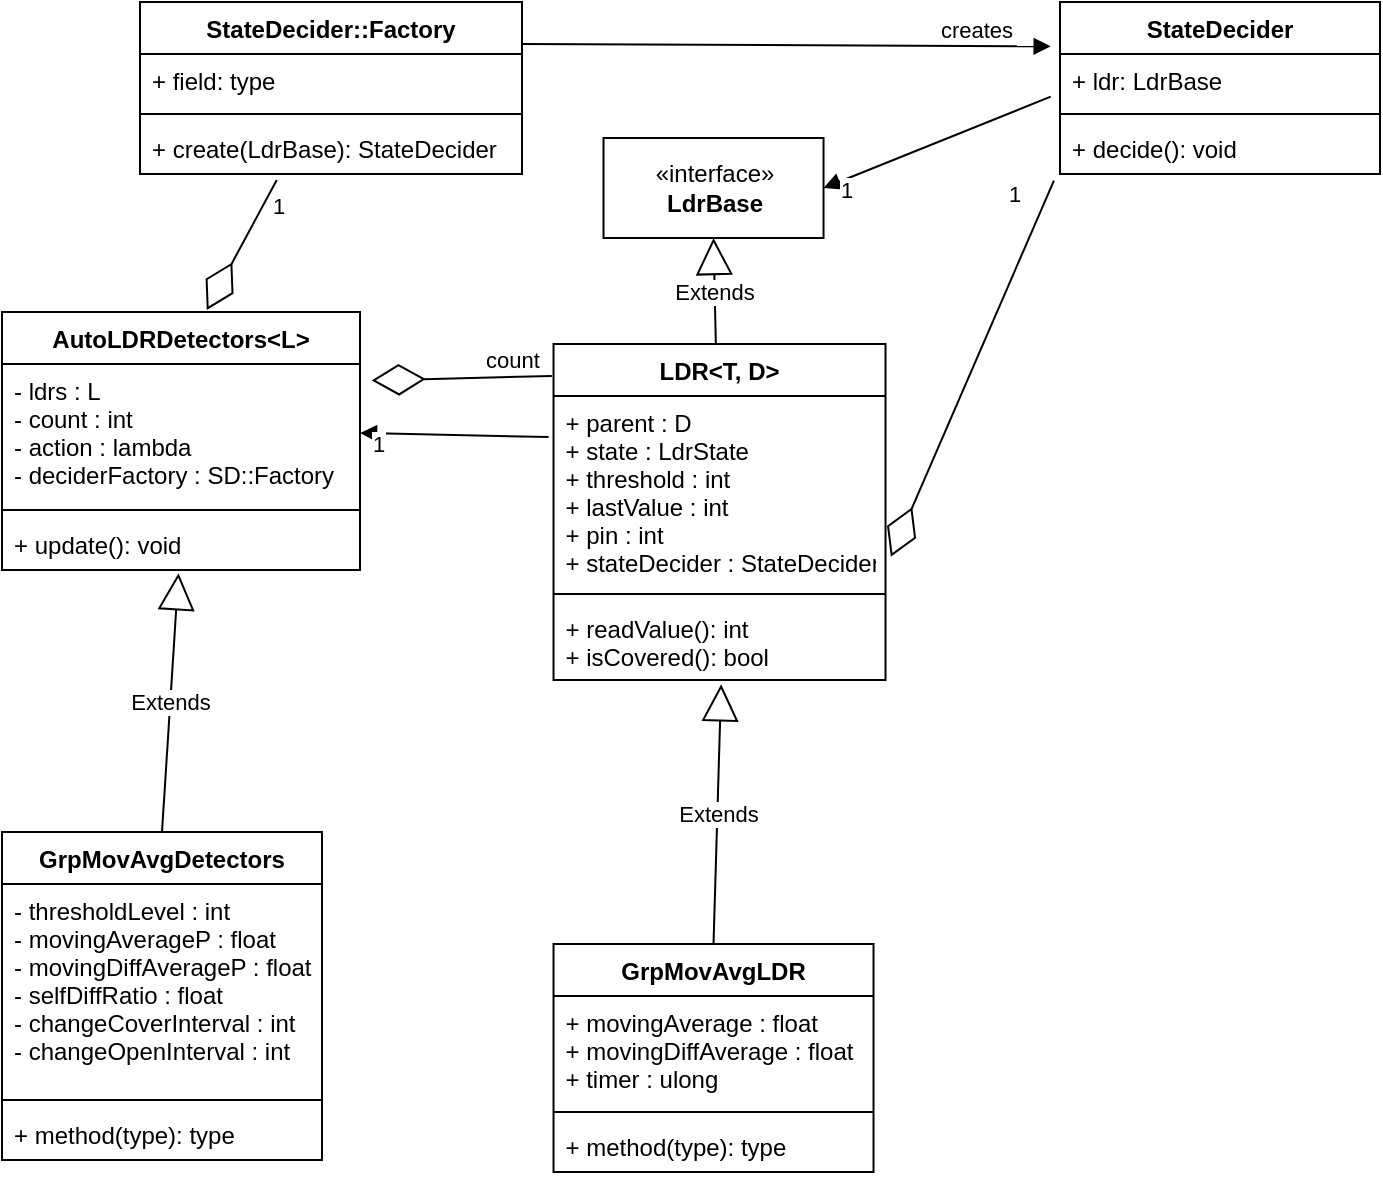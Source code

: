 <mxfile version="20.7.3" type="device"><diagram id="C5RBs43oDa-KdzZeNtuy" name="Page-1"><mxGraphModel dx="794" dy="508" grid="0" gridSize="10" guides="1" tooltips="1" connect="1" arrows="1" fold="1" page="1" pageScale="1" pageWidth="827" pageHeight="1169" math="0" shadow="0"><root><mxCell id="WIyWlLk6GJQsqaUBKTNV-0"/><mxCell id="WIyWlLk6GJQsqaUBKTNV-1" parent="WIyWlLk6GJQsqaUBKTNV-0"/><mxCell id="5OUVOq_VHRf_IlFjje-8-0" value="LDR&lt;T, D&gt;" style="swimlane;fontStyle=1;align=center;verticalAlign=top;childLayout=stackLayout;horizontal=1;startSize=26;horizontalStack=0;resizeParent=1;resizeParentMax=0;resizeLast=0;collapsible=1;marginBottom=0;" parent="WIyWlLk6GJQsqaUBKTNV-1" vertex="1"><mxGeometry x="366.76" y="179" width="166" height="168" as="geometry"/></mxCell><mxCell id="5OUVOq_VHRf_IlFjje-8-13" value="+ parent : D&#10;+ state : LdrState&#10;+ threshold : int&#10;+ lastValue : int&#10;+ pin : int&#10;+ stateDecider : StateDecider" style="text;strokeColor=none;fillColor=none;align=left;verticalAlign=top;spacingLeft=4;spacingRight=4;overflow=hidden;rotatable=0;points=[[0,0.5],[1,0.5]];portConstraint=eastwest;" parent="5OUVOq_VHRf_IlFjje-8-0" vertex="1"><mxGeometry y="26" width="166" height="95" as="geometry"/></mxCell><mxCell id="5OUVOq_VHRf_IlFjje-8-2" value="" style="line;strokeWidth=1;fillColor=none;align=left;verticalAlign=middle;spacingTop=-1;spacingLeft=3;spacingRight=3;rotatable=0;labelPosition=right;points=[];portConstraint=eastwest;strokeColor=inherit;" parent="5OUVOq_VHRf_IlFjje-8-0" vertex="1"><mxGeometry y="121" width="166" height="8" as="geometry"/></mxCell><mxCell id="5OUVOq_VHRf_IlFjje-8-3" value="+ readValue(): int&#10;+ isCovered(): bool" style="text;strokeColor=none;fillColor=none;align=left;verticalAlign=top;spacingLeft=4;spacingRight=4;overflow=hidden;rotatable=0;points=[[0,0.5],[1,0.5]];portConstraint=eastwest;" parent="5OUVOq_VHRf_IlFjje-8-0" vertex="1"><mxGeometry y="129" width="166" height="39" as="geometry"/></mxCell><mxCell id="5OUVOq_VHRf_IlFjje-8-4" value="AutoLDRDetectors&lt;L&gt;" style="swimlane;fontStyle=1;align=center;verticalAlign=top;childLayout=stackLayout;horizontal=1;startSize=26;horizontalStack=0;resizeParent=1;resizeParentMax=0;resizeLast=0;collapsible=1;marginBottom=0;" parent="WIyWlLk6GJQsqaUBKTNV-1" vertex="1"><mxGeometry x="91" y="163" width="179" height="129" as="geometry"/></mxCell><mxCell id="5OUVOq_VHRf_IlFjje-8-5" value="- ldrs : L&#10;- count : int&#10;- action : lambda&#10;- deciderFactory : SD::Factory" style="text;strokeColor=none;fillColor=none;align=left;verticalAlign=top;spacingLeft=4;spacingRight=4;overflow=hidden;rotatable=0;points=[[0,0.5],[1,0.5]];portConstraint=eastwest;" parent="5OUVOq_VHRf_IlFjje-8-4" vertex="1"><mxGeometry y="26" width="179" height="69" as="geometry"/></mxCell><mxCell id="5OUVOq_VHRf_IlFjje-8-6" value="" style="line;strokeWidth=1;fillColor=none;align=left;verticalAlign=middle;spacingTop=-1;spacingLeft=3;spacingRight=3;rotatable=0;labelPosition=right;points=[];portConstraint=eastwest;strokeColor=inherit;" parent="5OUVOq_VHRf_IlFjje-8-4" vertex="1"><mxGeometry y="95" width="179" height="8" as="geometry"/></mxCell><mxCell id="5OUVOq_VHRf_IlFjje-8-7" value="+ update(): void" style="text;strokeColor=none;fillColor=none;align=left;verticalAlign=top;spacingLeft=4;spacingRight=4;overflow=hidden;rotatable=0;points=[[0,0.5],[1,0.5]];portConstraint=eastwest;" parent="5OUVOq_VHRf_IlFjje-8-4" vertex="1"><mxGeometry y="103" width="179" height="26" as="geometry"/></mxCell><mxCell id="5OUVOq_VHRf_IlFjje-8-15" value="" style="endArrow=block;endFill=1;html=1;align=left;verticalAlign=top;rounded=0;entryX=1;entryY=0.5;entryDx=0;entryDy=0;exitX=-0.015;exitY=0.216;exitDx=0;exitDy=0;exitPerimeter=0;" parent="WIyWlLk6GJQsqaUBKTNV-1" source="5OUVOq_VHRf_IlFjje-8-13" target="5OUVOq_VHRf_IlFjje-8-5" edge="1"><mxGeometry x="-1" relative="1" as="geometry"><mxPoint x="401" y="263" as="sourcePoint"/><mxPoint x="391" y="473" as="targetPoint"/></mxGeometry></mxCell><mxCell id="5OUVOq_VHRf_IlFjje-8-31" value="1" style="edgeLabel;html=1;align=center;verticalAlign=middle;resizable=0;points=[];" parent="5OUVOq_VHRf_IlFjje-8-15" vertex="1" connectable="0"><mxGeometry x="0.818" y="3" relative="1" as="geometry"><mxPoint y="2" as="offset"/></mxGeometry></mxCell><mxCell id="5OUVOq_VHRf_IlFjje-8-18" value="GrpMovAvgLDR" style="swimlane;fontStyle=1;align=center;verticalAlign=top;childLayout=stackLayout;horizontal=1;startSize=26;horizontalStack=0;resizeParent=1;resizeParentMax=0;resizeLast=0;collapsible=1;marginBottom=0;" parent="WIyWlLk6GJQsqaUBKTNV-1" vertex="1"><mxGeometry x="366.76" y="479" width="160" height="114" as="geometry"/></mxCell><mxCell id="5OUVOq_VHRf_IlFjje-8-19" value="+ movingAverage : float&#10;+ movingDiffAverage : float&#10;+ timer : ulong" style="text;strokeColor=none;fillColor=none;align=left;verticalAlign=top;spacingLeft=4;spacingRight=4;overflow=hidden;rotatable=0;points=[[0,0.5],[1,0.5]];portConstraint=eastwest;" parent="5OUVOq_VHRf_IlFjje-8-18" vertex="1"><mxGeometry y="26" width="160" height="54" as="geometry"/></mxCell><mxCell id="5OUVOq_VHRf_IlFjje-8-20" value="" style="line;strokeWidth=1;fillColor=none;align=left;verticalAlign=middle;spacingTop=-1;spacingLeft=3;spacingRight=3;rotatable=0;labelPosition=right;points=[];portConstraint=eastwest;strokeColor=inherit;" parent="5OUVOq_VHRf_IlFjje-8-18" vertex="1"><mxGeometry y="80" width="160" height="8" as="geometry"/></mxCell><mxCell id="5OUVOq_VHRf_IlFjje-8-21" value="+ method(type): type" style="text;strokeColor=none;fillColor=none;align=left;verticalAlign=top;spacingLeft=4;spacingRight=4;overflow=hidden;rotatable=0;points=[[0,0.5],[1,0.5]];portConstraint=eastwest;" parent="5OUVOq_VHRf_IlFjje-8-18" vertex="1"><mxGeometry y="88" width="160" height="26" as="geometry"/></mxCell><mxCell id="5OUVOq_VHRf_IlFjje-8-22" value="Extends" style="endArrow=block;endSize=16;endFill=0;html=1;rounded=0;exitX=0.5;exitY=0;exitDx=0;exitDy=0;entryX=0.505;entryY=1.055;entryDx=0;entryDy=0;entryPerimeter=0;" parent="WIyWlLk6GJQsqaUBKTNV-1" source="5OUVOq_VHRf_IlFjje-8-18" target="5OUVOq_VHRf_IlFjje-8-3" edge="1"><mxGeometry width="160" relative="1" as="geometry"><mxPoint x="126.76" y="489" as="sourcePoint"/><mxPoint x="436.76" y="379" as="targetPoint"/></mxGeometry></mxCell><mxCell id="5OUVOq_VHRf_IlFjje-8-23" value="GrpMovAvgDetectors" style="swimlane;fontStyle=1;align=center;verticalAlign=top;childLayout=stackLayout;horizontal=1;startSize=26;horizontalStack=0;resizeParent=1;resizeParentMax=0;resizeLast=0;collapsible=1;marginBottom=0;" parent="WIyWlLk6GJQsqaUBKTNV-1" vertex="1"><mxGeometry x="91" y="423" width="160" height="164" as="geometry"/></mxCell><mxCell id="5OUVOq_VHRf_IlFjje-8-24" value="- thresholdLevel : int&#10;- movingAverageP : float&#10;- movingDiffAverageP : float&#10;- selfDiffRatio : float&#10;- changeCoverInterval : int&#10;- changeOpenInterval : int" style="text;strokeColor=none;fillColor=none;align=left;verticalAlign=top;spacingLeft=4;spacingRight=4;overflow=hidden;rotatable=0;points=[[0,0.5],[1,0.5]];portConstraint=eastwest;" parent="5OUVOq_VHRf_IlFjje-8-23" vertex="1"><mxGeometry y="26" width="160" height="104" as="geometry"/></mxCell><mxCell id="5OUVOq_VHRf_IlFjje-8-25" value="" style="line;strokeWidth=1;fillColor=none;align=left;verticalAlign=middle;spacingTop=-1;spacingLeft=3;spacingRight=3;rotatable=0;labelPosition=right;points=[];portConstraint=eastwest;strokeColor=inherit;" parent="5OUVOq_VHRf_IlFjje-8-23" vertex="1"><mxGeometry y="130" width="160" height="8" as="geometry"/></mxCell><mxCell id="5OUVOq_VHRf_IlFjje-8-26" value="+ method(type): type" style="text;strokeColor=none;fillColor=none;align=left;verticalAlign=top;spacingLeft=4;spacingRight=4;overflow=hidden;rotatable=0;points=[[0,0.5],[1,0.5]];portConstraint=eastwest;" parent="5OUVOq_VHRf_IlFjje-8-23" vertex="1"><mxGeometry y="138" width="160" height="26" as="geometry"/></mxCell><mxCell id="5OUVOq_VHRf_IlFjje-8-27" value="Extends" style="endArrow=block;endSize=16;endFill=0;html=1;rounded=0;entryX=0.493;entryY=1.062;entryDx=0;entryDy=0;entryPerimeter=0;exitX=0.5;exitY=0;exitDx=0;exitDy=0;" parent="WIyWlLk6GJQsqaUBKTNV-1" source="5OUVOq_VHRf_IlFjje-8-23" target="5OUVOq_VHRf_IlFjje-8-7" edge="1"><mxGeometry width="160" relative="1" as="geometry"><mxPoint x="201" y="393" as="sourcePoint"/><mxPoint x="461" y="683" as="targetPoint"/></mxGeometry></mxCell><mxCell id="5OUVOq_VHRf_IlFjje-8-29" value="" style="endArrow=diamondThin;endFill=0;endSize=24;html=1;rounded=0;entryX=1.033;entryY=0.119;entryDx=0;entryDy=0;entryPerimeter=0;exitX=-0.005;exitY=-0.105;exitDx=0;exitDy=0;exitPerimeter=0;" parent="WIyWlLk6GJQsqaUBKTNV-1" source="5OUVOq_VHRf_IlFjje-8-13" target="5OUVOq_VHRf_IlFjje-8-5" edge="1"><mxGeometry width="160" relative="1" as="geometry"><mxPoint x="221" y="473" as="sourcePoint"/><mxPoint x="381" y="473" as="targetPoint"/></mxGeometry></mxCell><mxCell id="5OUVOq_VHRf_IlFjje-8-30" value="count" style="edgeLabel;html=1;align=center;verticalAlign=middle;resizable=0;points=[];" parent="5OUVOq_VHRf_IlFjje-8-29" vertex="1" connectable="0"><mxGeometry x="-0.851" relative="1" as="geometry"><mxPoint x="-14" y="-8" as="offset"/></mxGeometry></mxCell><mxCell id="i4KP3PJb2SRCqDbHEmpt-2" value="«interface»&lt;br&gt;&lt;b&gt;LdrBase&lt;/b&gt;" style="html=1;" vertex="1" parent="WIyWlLk6GJQsqaUBKTNV-1"><mxGeometry x="391.76" y="76" width="110" height="50" as="geometry"/></mxCell><mxCell id="i4KP3PJb2SRCqDbHEmpt-3" value="Extends" style="endArrow=block;endSize=16;endFill=0;html=1;rounded=0;entryX=0.5;entryY=1;entryDx=0;entryDy=0;" edge="1" parent="WIyWlLk6GJQsqaUBKTNV-1" source="5OUVOq_VHRf_IlFjje-8-0" target="i4KP3PJb2SRCqDbHEmpt-2"><mxGeometry width="160" relative="1" as="geometry"><mxPoint x="574.76" y="263.43" as="sourcePoint"/><mxPoint x="575.56" y="122.575" as="targetPoint"/></mxGeometry></mxCell><mxCell id="i4KP3PJb2SRCqDbHEmpt-4" value="StateDecider" style="swimlane;fontStyle=1;align=center;verticalAlign=top;childLayout=stackLayout;horizontal=1;startSize=26;horizontalStack=0;resizeParent=1;resizeParentMax=0;resizeLast=0;collapsible=1;marginBottom=0;" vertex="1" parent="WIyWlLk6GJQsqaUBKTNV-1"><mxGeometry x="620" y="8" width="160" height="86" as="geometry"/></mxCell><mxCell id="i4KP3PJb2SRCqDbHEmpt-5" value="+ ldr: LdrBase" style="text;strokeColor=none;fillColor=none;align=left;verticalAlign=top;spacingLeft=4;spacingRight=4;overflow=hidden;rotatable=0;points=[[0,0.5],[1,0.5]];portConstraint=eastwest;" vertex="1" parent="i4KP3PJb2SRCqDbHEmpt-4"><mxGeometry y="26" width="160" height="26" as="geometry"/></mxCell><mxCell id="i4KP3PJb2SRCqDbHEmpt-6" value="" style="line;strokeWidth=1;fillColor=none;align=left;verticalAlign=middle;spacingTop=-1;spacingLeft=3;spacingRight=3;rotatable=0;labelPosition=right;points=[];portConstraint=eastwest;strokeColor=inherit;" vertex="1" parent="i4KP3PJb2SRCqDbHEmpt-4"><mxGeometry y="52" width="160" height="8" as="geometry"/></mxCell><mxCell id="i4KP3PJb2SRCqDbHEmpt-7" value="+ decide(): void" style="text;strokeColor=none;fillColor=none;align=left;verticalAlign=top;spacingLeft=4;spacingRight=4;overflow=hidden;rotatable=0;points=[[0,0.5],[1,0.5]];portConstraint=eastwest;" vertex="1" parent="i4KP3PJb2SRCqDbHEmpt-4"><mxGeometry y="60" width="160" height="26" as="geometry"/></mxCell><mxCell id="i4KP3PJb2SRCqDbHEmpt-8" value="" style="endArrow=block;endFill=1;html=1;align=left;verticalAlign=top;rounded=0;entryX=1;entryY=0.5;entryDx=0;entryDy=0;exitX=-0.029;exitY=0.821;exitDx=0;exitDy=0;exitPerimeter=0;" edge="1" parent="WIyWlLk6GJQsqaUBKTNV-1" source="i4KP3PJb2SRCqDbHEmpt-5" target="i4KP3PJb2SRCqDbHEmpt-2"><mxGeometry x="-1" relative="1" as="geometry"><mxPoint x="635.36" y="115.144" as="sourcePoint"/><mxPoint x="522" y="108" as="targetPoint"/></mxGeometry></mxCell><mxCell id="i4KP3PJb2SRCqDbHEmpt-9" value="1" style="edgeLabel;html=1;align=center;verticalAlign=middle;resizable=0;points=[];" vertex="1" connectable="0" parent="i4KP3PJb2SRCqDbHEmpt-8"><mxGeometry x="0.818" y="3" relative="1" as="geometry"><mxPoint y="2" as="offset"/></mxGeometry></mxCell><mxCell id="i4KP3PJb2SRCqDbHEmpt-10" value="" style="endArrow=diamondThin;endFill=0;endSize=24;html=1;rounded=0;entryX=1.016;entryY=0.846;entryDx=0;entryDy=0;entryPerimeter=0;exitX=-0.019;exitY=1.128;exitDx=0;exitDy=0;exitPerimeter=0;" edge="1" parent="WIyWlLk6GJQsqaUBKTNV-1" source="i4KP3PJb2SRCqDbHEmpt-7" target="5OUVOq_VHRf_IlFjje-8-13"><mxGeometry width="160" relative="1" as="geometry"><mxPoint x="637" y="146" as="sourcePoint"/><mxPoint x="533.35" y="262.906" as="targetPoint"/></mxGeometry></mxCell><mxCell id="i4KP3PJb2SRCqDbHEmpt-11" value="1" style="edgeLabel;html=1;align=center;verticalAlign=middle;resizable=0;points=[];" vertex="1" connectable="0" parent="i4KP3PJb2SRCqDbHEmpt-10"><mxGeometry x="-0.851" relative="1" as="geometry"><mxPoint x="-14" y="-8" as="offset"/></mxGeometry></mxCell><mxCell id="i4KP3PJb2SRCqDbHEmpt-12" value="StateDecider::Factory" style="swimlane;fontStyle=1;align=center;verticalAlign=top;childLayout=stackLayout;horizontal=1;startSize=26;horizontalStack=0;resizeParent=1;resizeParentMax=0;resizeLast=0;collapsible=1;marginBottom=0;" vertex="1" parent="WIyWlLk6GJQsqaUBKTNV-1"><mxGeometry x="160" y="8" width="191" height="86" as="geometry"/></mxCell><mxCell id="i4KP3PJb2SRCqDbHEmpt-13" value="+ field: type" style="text;strokeColor=none;fillColor=none;align=left;verticalAlign=top;spacingLeft=4;spacingRight=4;overflow=hidden;rotatable=0;points=[[0,0.5],[1,0.5]];portConstraint=eastwest;" vertex="1" parent="i4KP3PJb2SRCqDbHEmpt-12"><mxGeometry y="26" width="191" height="26" as="geometry"/></mxCell><mxCell id="i4KP3PJb2SRCqDbHEmpt-14" value="" style="line;strokeWidth=1;fillColor=none;align=left;verticalAlign=middle;spacingTop=-1;spacingLeft=3;spacingRight=3;rotatable=0;labelPosition=right;points=[];portConstraint=eastwest;strokeColor=inherit;" vertex="1" parent="i4KP3PJb2SRCqDbHEmpt-12"><mxGeometry y="52" width="191" height="8" as="geometry"/></mxCell><mxCell id="i4KP3PJb2SRCqDbHEmpt-15" value="+ create(LdrBase): StateDecider" style="text;strokeColor=none;fillColor=none;align=left;verticalAlign=top;spacingLeft=4;spacingRight=4;overflow=hidden;rotatable=0;points=[[0,0.5],[1,0.5]];portConstraint=eastwest;" vertex="1" parent="i4KP3PJb2SRCqDbHEmpt-12"><mxGeometry y="60" width="191" height="26" as="geometry"/></mxCell><mxCell id="i4KP3PJb2SRCqDbHEmpt-17" value="" style="endArrow=diamondThin;endFill=0;endSize=24;html=1;rounded=0;entryX=0.572;entryY=-0.008;entryDx=0;entryDy=0;entryPerimeter=0;exitX=0.358;exitY=1.115;exitDx=0;exitDy=0;exitPerimeter=0;" edge="1" parent="WIyWlLk6GJQsqaUBKTNV-1" source="i4KP3PJb2SRCqDbHEmpt-15" target="5OUVOq_VHRf_IlFjje-8-4"><mxGeometry width="160" relative="1" as="geometry"><mxPoint x="290.54" y="33.998" as="sourcePoint"/><mxPoint x="185.996" y="160.04" as="targetPoint"/></mxGeometry></mxCell><mxCell id="i4KP3PJb2SRCqDbHEmpt-18" value="1" style="edgeLabel;html=1;align=center;verticalAlign=middle;resizable=0;points=[];" vertex="1" connectable="0" parent="i4KP3PJb2SRCqDbHEmpt-17"><mxGeometry x="-0.851" relative="1" as="geometry"><mxPoint x="3" y="8" as="offset"/></mxGeometry></mxCell><mxCell id="i4KP3PJb2SRCqDbHEmpt-19" value="" style="endArrow=block;endFill=1;html=1;align=left;verticalAlign=top;rounded=0;entryX=-0.029;entryY=-0.128;entryDx=0;entryDy=0;exitX=1;exitY=0.25;exitDx=0;exitDy=0;entryPerimeter=0;" edge="1" parent="WIyWlLk6GJQsqaUBKTNV-1"><mxGeometry x="-1" relative="1" as="geometry"><mxPoint x="351" y="29" as="sourcePoint"/><mxPoint x="615.36" y="30.172" as="targetPoint"/></mxGeometry></mxCell><mxCell id="i4KP3PJb2SRCqDbHEmpt-20" value="creates" style="edgeLabel;html=1;align=center;verticalAlign=middle;resizable=0;points=[];" vertex="1" connectable="0" parent="i4KP3PJb2SRCqDbHEmpt-19"><mxGeometry x="0.818" y="3" relative="1" as="geometry"><mxPoint x="-14" y="-5" as="offset"/></mxGeometry></mxCell></root></mxGraphModel></diagram></mxfile>